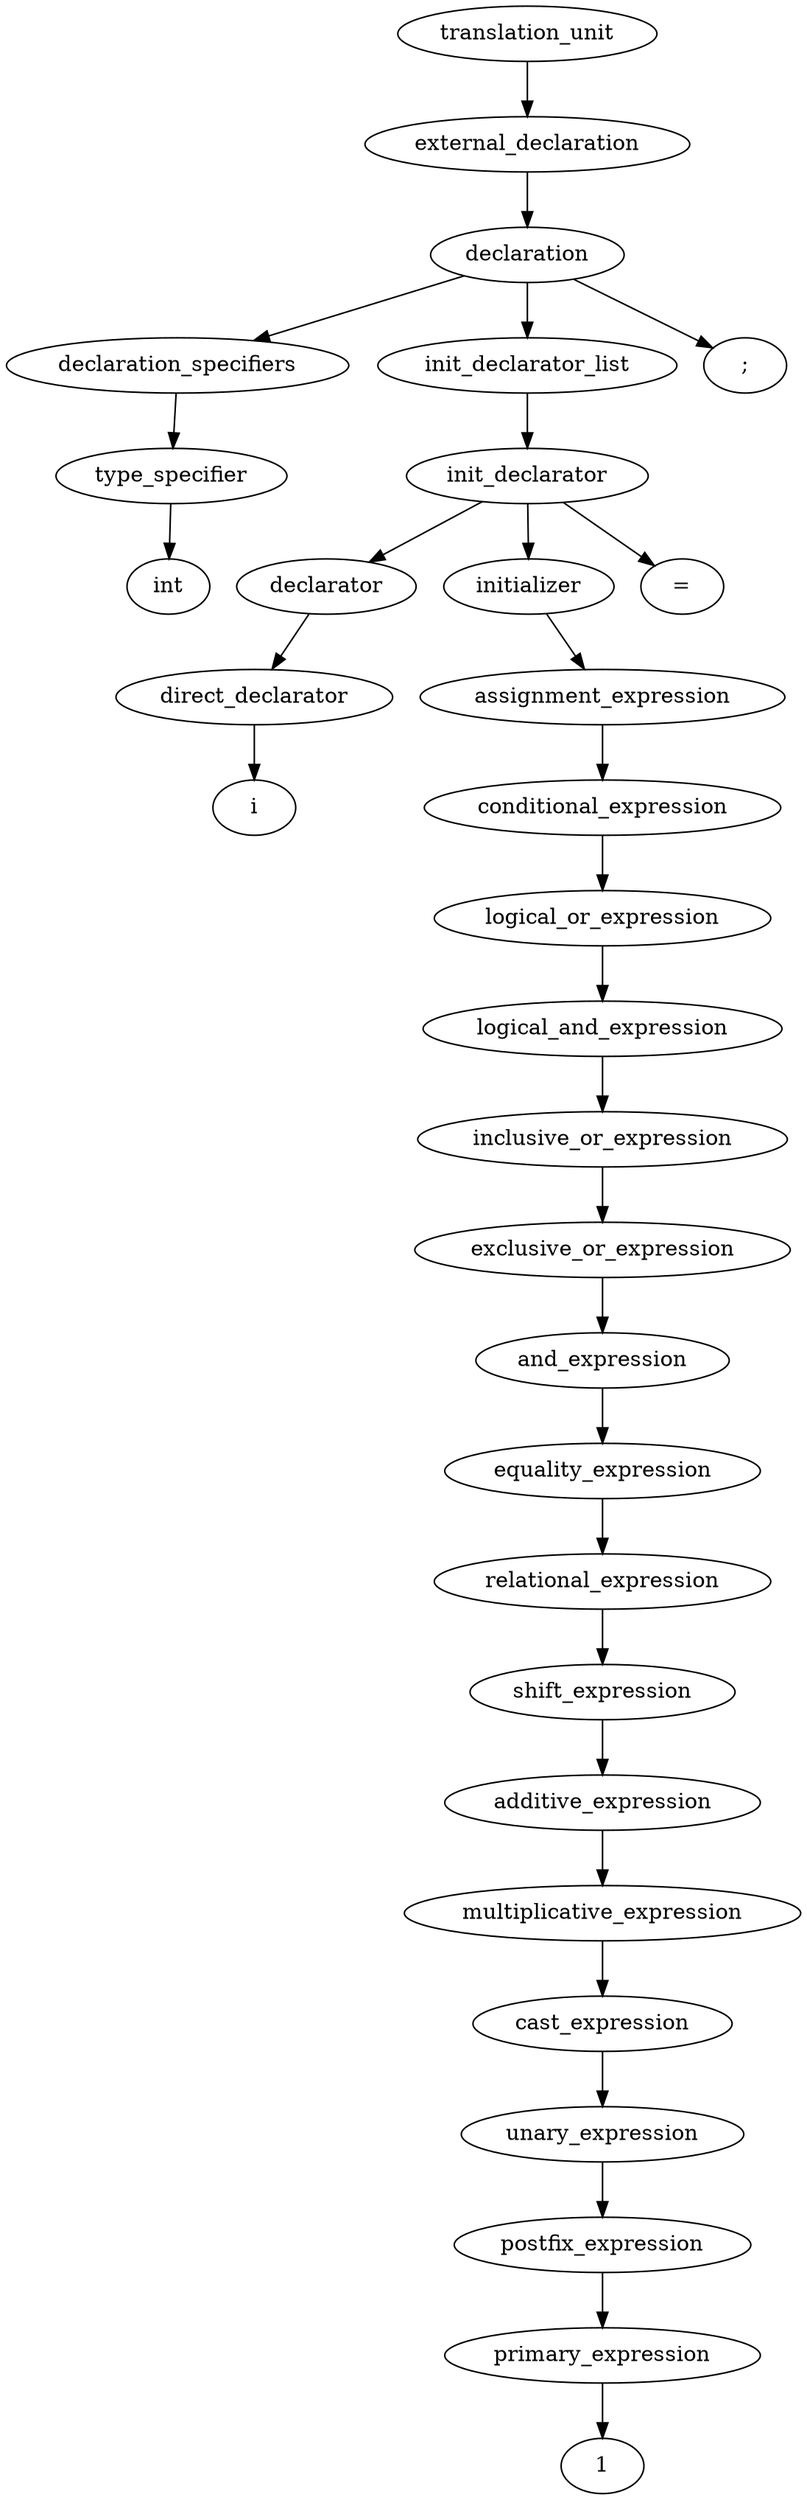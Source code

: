 digraph Tree {
node0[label= "int"];
node1[label= "type_specifier"];
node1 -> node0;
node2[label= "declaration_specifiers"];
node2 -> node1;
node3[label= "i"];
node4[label= "direct_declarator"];
node4 -> node3;
node5[label= "declarator"];
node5 -> node4;
node6[label= "1"];
node7[label= "primary_expression"];
node7 -> node6;
node8[label= "postfix_expression"];
node8 -> node7;
node9[label= "unary_expression"];
node9 -> node8;
node10[label= "cast_expression"];
node10 -> node9;
node11[label= "multiplicative_expression"];
node11 -> node10;
node12[label= "additive_expression"];
node12 -> node11;
node13[label= "shift_expression"];
node13 -> node12;
node14[label= "relational_expression"];
node14 -> node13;
node15[label= "equality_expression"];
node15 -> node14;
node16[label= "and_expression"];
node16 -> node15;
node17[label= "exclusive_or_expression"];
node17 -> node16;
node18[label= "inclusive_or_expression"];
node18 -> node17;
node19[label= "logical_and_expression"];
node19 -> node18;
node20[label= "logical_or_expression"];
node20 -> node19;
node21[label= "conditional_expression"];
node21 -> node20;
node22[label= "assignment_expression"];
node22 -> node21;
node23[label= "initializer"];
node23 -> node22;
node24[label= "init_declarator"];
node24 -> node23;
node25[label= "="];
node24 -> node25;
node24 -> node5;
node26[label= "init_declarator_list"];
node26 -> node24;
node27[label= ";"];
node28[label= "declaration"];
node28 -> node27;
node28 -> node26;
node28 -> node2;
node29[label= "external_declaration"];
node29 -> node28;
node30[label= "translation_unit"];
node30 -> node29;
}
